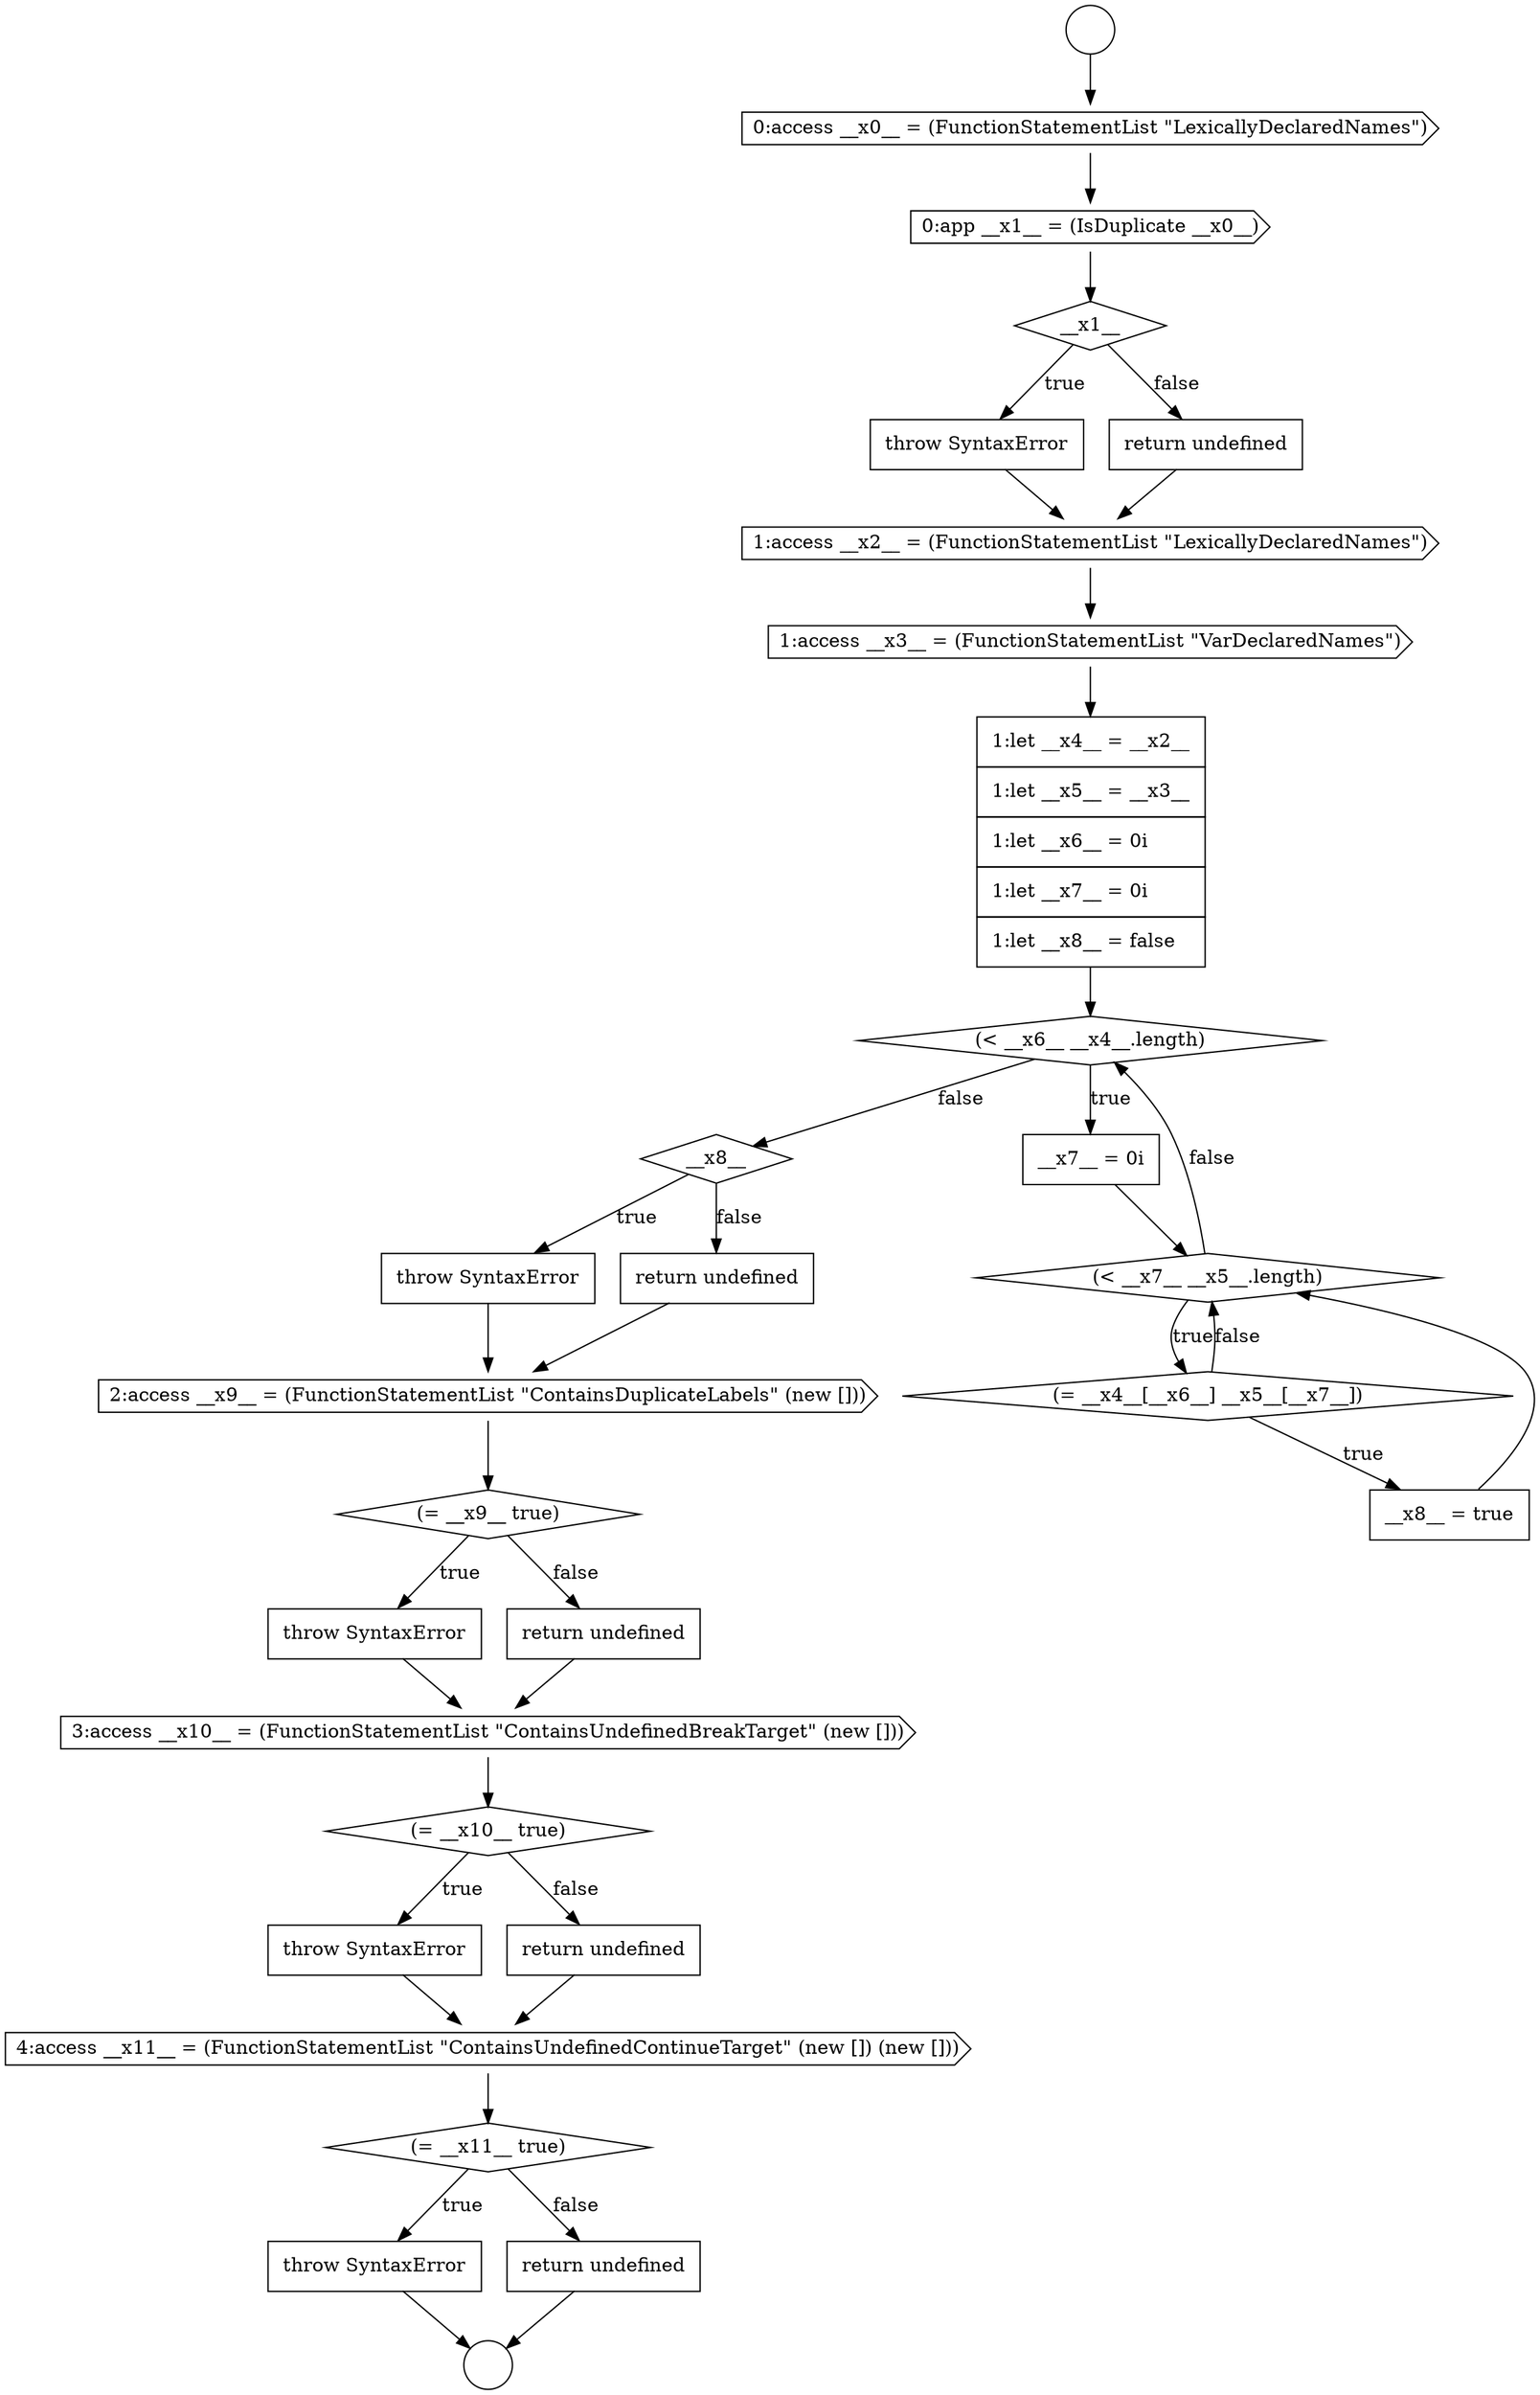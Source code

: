 digraph {
  node16584 [shape=cds, label=<<font color="black">3:access __x10__ = (FunctionStatementList &quot;ContainsUndefinedBreakTarget&quot; (new []))</font>> color="black" fillcolor="white" style=filled]
  node16569 [shape=cds, label=<<font color="black">1:access __x2__ = (FunctionStatementList &quot;LexicallyDeclaredNames&quot;)</font>> color="black" fillcolor="white" style=filled]
  node16588 [shape=cds, label=<<font color="black">4:access __x11__ = (FunctionStatementList &quot;ContainsUndefinedContinueTarget&quot; (new []) (new []))</font>> color="black" fillcolor="white" style=filled]
  node16580 [shape=cds, label=<<font color="black">2:access __x9__ = (FunctionStatementList &quot;ContainsDuplicateLabels&quot; (new []))</font>> color="black" fillcolor="white" style=filled]
  node16567 [shape=none, margin=0, label=<<font color="black">
    <table border="0" cellborder="1" cellspacing="0" cellpadding="10">
      <tr><td align="left">throw SyntaxError</td></tr>
    </table>
  </font>> color="black" fillcolor="white" style=filled]
  node16582 [shape=none, margin=0, label=<<font color="black">
    <table border="0" cellborder="1" cellspacing="0" cellpadding="10">
      <tr><td align="left">throw SyntaxError</td></tr>
    </table>
  </font>> color="black" fillcolor="white" style=filled]
  node16575 [shape=diamond, label=<<font color="black">(= __x4__[__x6__] __x5__[__x7__])</font>> color="black" fillcolor="white" style=filled]
  node16586 [shape=none, margin=0, label=<<font color="black">
    <table border="0" cellborder="1" cellspacing="0" cellpadding="10">
      <tr><td align="left">throw SyntaxError</td></tr>
    </table>
  </font>> color="black" fillcolor="white" style=filled]
  node16571 [shape=none, margin=0, label=<<font color="black">
    <table border="0" cellborder="1" cellspacing="0" cellpadding="10">
      <tr><td align="left">1:let __x4__ = __x2__</td></tr>
      <tr><td align="left">1:let __x5__ = __x3__</td></tr>
      <tr><td align="left">1:let __x6__ = 0i</td></tr>
      <tr><td align="left">1:let __x7__ = 0i</td></tr>
      <tr><td align="left">1:let __x8__ = false</td></tr>
    </table>
  </font>> color="black" fillcolor="white" style=filled]
  node16590 [shape=none, margin=0, label=<<font color="black">
    <table border="0" cellborder="1" cellspacing="0" cellpadding="10">
      <tr><td align="left">throw SyntaxError</td></tr>
    </table>
  </font>> color="black" fillcolor="white" style=filled]
  node16578 [shape=none, margin=0, label=<<font color="black">
    <table border="0" cellborder="1" cellspacing="0" cellpadding="10">
      <tr><td align="left">throw SyntaxError</td></tr>
    </table>
  </font>> color="black" fillcolor="white" style=filled]
  node16563 [shape=circle label=" " color="black" fillcolor="white" style=filled]
  node16576 [shape=none, margin=0, label=<<font color="black">
    <table border="0" cellborder="1" cellspacing="0" cellpadding="10">
      <tr><td align="left">__x8__ = true</td></tr>
    </table>
  </font>> color="black" fillcolor="white" style=filled]
  node16591 [shape=none, margin=0, label=<<font color="black">
    <table border="0" cellborder="1" cellspacing="0" cellpadding="10">
      <tr><td align="left">return undefined</td></tr>
    </table>
  </font>> color="black" fillcolor="white" style=filled]
  node16566 [shape=diamond, label=<<font color="black">__x1__</font>> color="black" fillcolor="white" style=filled]
  node16581 [shape=diamond, label=<<font color="black">(= __x9__ true)</font>> color="black" fillcolor="white" style=filled]
  node16572 [shape=diamond, label=<<font color="black">(&lt; __x6__ __x4__.length)</font>> color="black" fillcolor="white" style=filled]
  node16587 [shape=none, margin=0, label=<<font color="black">
    <table border="0" cellborder="1" cellspacing="0" cellpadding="10">
      <tr><td align="left">return undefined</td></tr>
    </table>
  </font>> color="black" fillcolor="white" style=filled]
  node16562 [shape=circle label=" " color="black" fillcolor="white" style=filled]
  node16577 [shape=diamond, label=<<font color="black">__x8__</font>> color="black" fillcolor="white" style=filled]
  node16565 [shape=cds, label=<<font color="black">0:app __x1__ = (IsDuplicate __x0__)</font>> color="black" fillcolor="white" style=filled]
  node16568 [shape=none, margin=0, label=<<font color="black">
    <table border="0" cellborder="1" cellspacing="0" cellpadding="10">
      <tr><td align="left">return undefined</td></tr>
    </table>
  </font>> color="black" fillcolor="white" style=filled]
  node16583 [shape=none, margin=0, label=<<font color="black">
    <table border="0" cellborder="1" cellspacing="0" cellpadding="10">
      <tr><td align="left">return undefined</td></tr>
    </table>
  </font>> color="black" fillcolor="white" style=filled]
  node16573 [shape=none, margin=0, label=<<font color="black">
    <table border="0" cellborder="1" cellspacing="0" cellpadding="10">
      <tr><td align="left">__x7__ = 0i</td></tr>
    </table>
  </font>> color="black" fillcolor="white" style=filled]
  node16570 [shape=cds, label=<<font color="black">1:access __x3__ = (FunctionStatementList &quot;VarDeclaredNames&quot;)</font>> color="black" fillcolor="white" style=filled]
  node16585 [shape=diamond, label=<<font color="black">(= __x10__ true)</font>> color="black" fillcolor="white" style=filled]
  node16574 [shape=diamond, label=<<font color="black">(&lt; __x7__ __x5__.length)</font>> color="black" fillcolor="white" style=filled]
  node16589 [shape=diamond, label=<<font color="black">(= __x11__ true)</font>> color="black" fillcolor="white" style=filled]
  node16564 [shape=cds, label=<<font color="black">0:access __x0__ = (FunctionStatementList &quot;LexicallyDeclaredNames&quot;)</font>> color="black" fillcolor="white" style=filled]
  node16579 [shape=none, margin=0, label=<<font color="black">
    <table border="0" cellborder="1" cellspacing="0" cellpadding="10">
      <tr><td align="left">return undefined</td></tr>
    </table>
  </font>> color="black" fillcolor="white" style=filled]
  node16570 -> node16571 [ color="black"]
  node16569 -> node16570 [ color="black"]
  node16585 -> node16586 [label=<<font color="black">true</font>> color="black"]
  node16585 -> node16587 [label=<<font color="black">false</font>> color="black"]
  node16577 -> node16578 [label=<<font color="black">true</font>> color="black"]
  node16577 -> node16579 [label=<<font color="black">false</font>> color="black"]
  node16567 -> node16569 [ color="black"]
  node16568 -> node16569 [ color="black"]
  node16581 -> node16582 [label=<<font color="black">true</font>> color="black"]
  node16581 -> node16583 [label=<<font color="black">false</font>> color="black"]
  node16572 -> node16573 [label=<<font color="black">true</font>> color="black"]
  node16572 -> node16577 [label=<<font color="black">false</font>> color="black"]
  node16571 -> node16572 [ color="black"]
  node16574 -> node16575 [label=<<font color="black">true</font>> color="black"]
  node16574 -> node16572 [label=<<font color="black">false</font>> color="black"]
  node16579 -> node16580 [ color="black"]
  node16565 -> node16566 [ color="black"]
  node16588 -> node16589 [ color="black"]
  node16583 -> node16584 [ color="black"]
  node16582 -> node16584 [ color="black"]
  node16589 -> node16590 [label=<<font color="black">true</font>> color="black"]
  node16589 -> node16591 [label=<<font color="black">false</font>> color="black"]
  node16584 -> node16585 [ color="black"]
  node16573 -> node16574 [ color="black"]
  node16590 -> node16563 [ color="black"]
  node16566 -> node16567 [label=<<font color="black">true</font>> color="black"]
  node16566 -> node16568 [label=<<font color="black">false</font>> color="black"]
  node16576 -> node16574 [ color="black"]
  node16562 -> node16564 [ color="black"]
  node16580 -> node16581 [ color="black"]
  node16564 -> node16565 [ color="black"]
  node16587 -> node16588 [ color="black"]
  node16586 -> node16588 [ color="black"]
  node16578 -> node16580 [ color="black"]
  node16591 -> node16563 [ color="black"]
  node16575 -> node16576 [label=<<font color="black">true</font>> color="black"]
  node16575 -> node16574 [label=<<font color="black">false</font>> color="black"]
}

